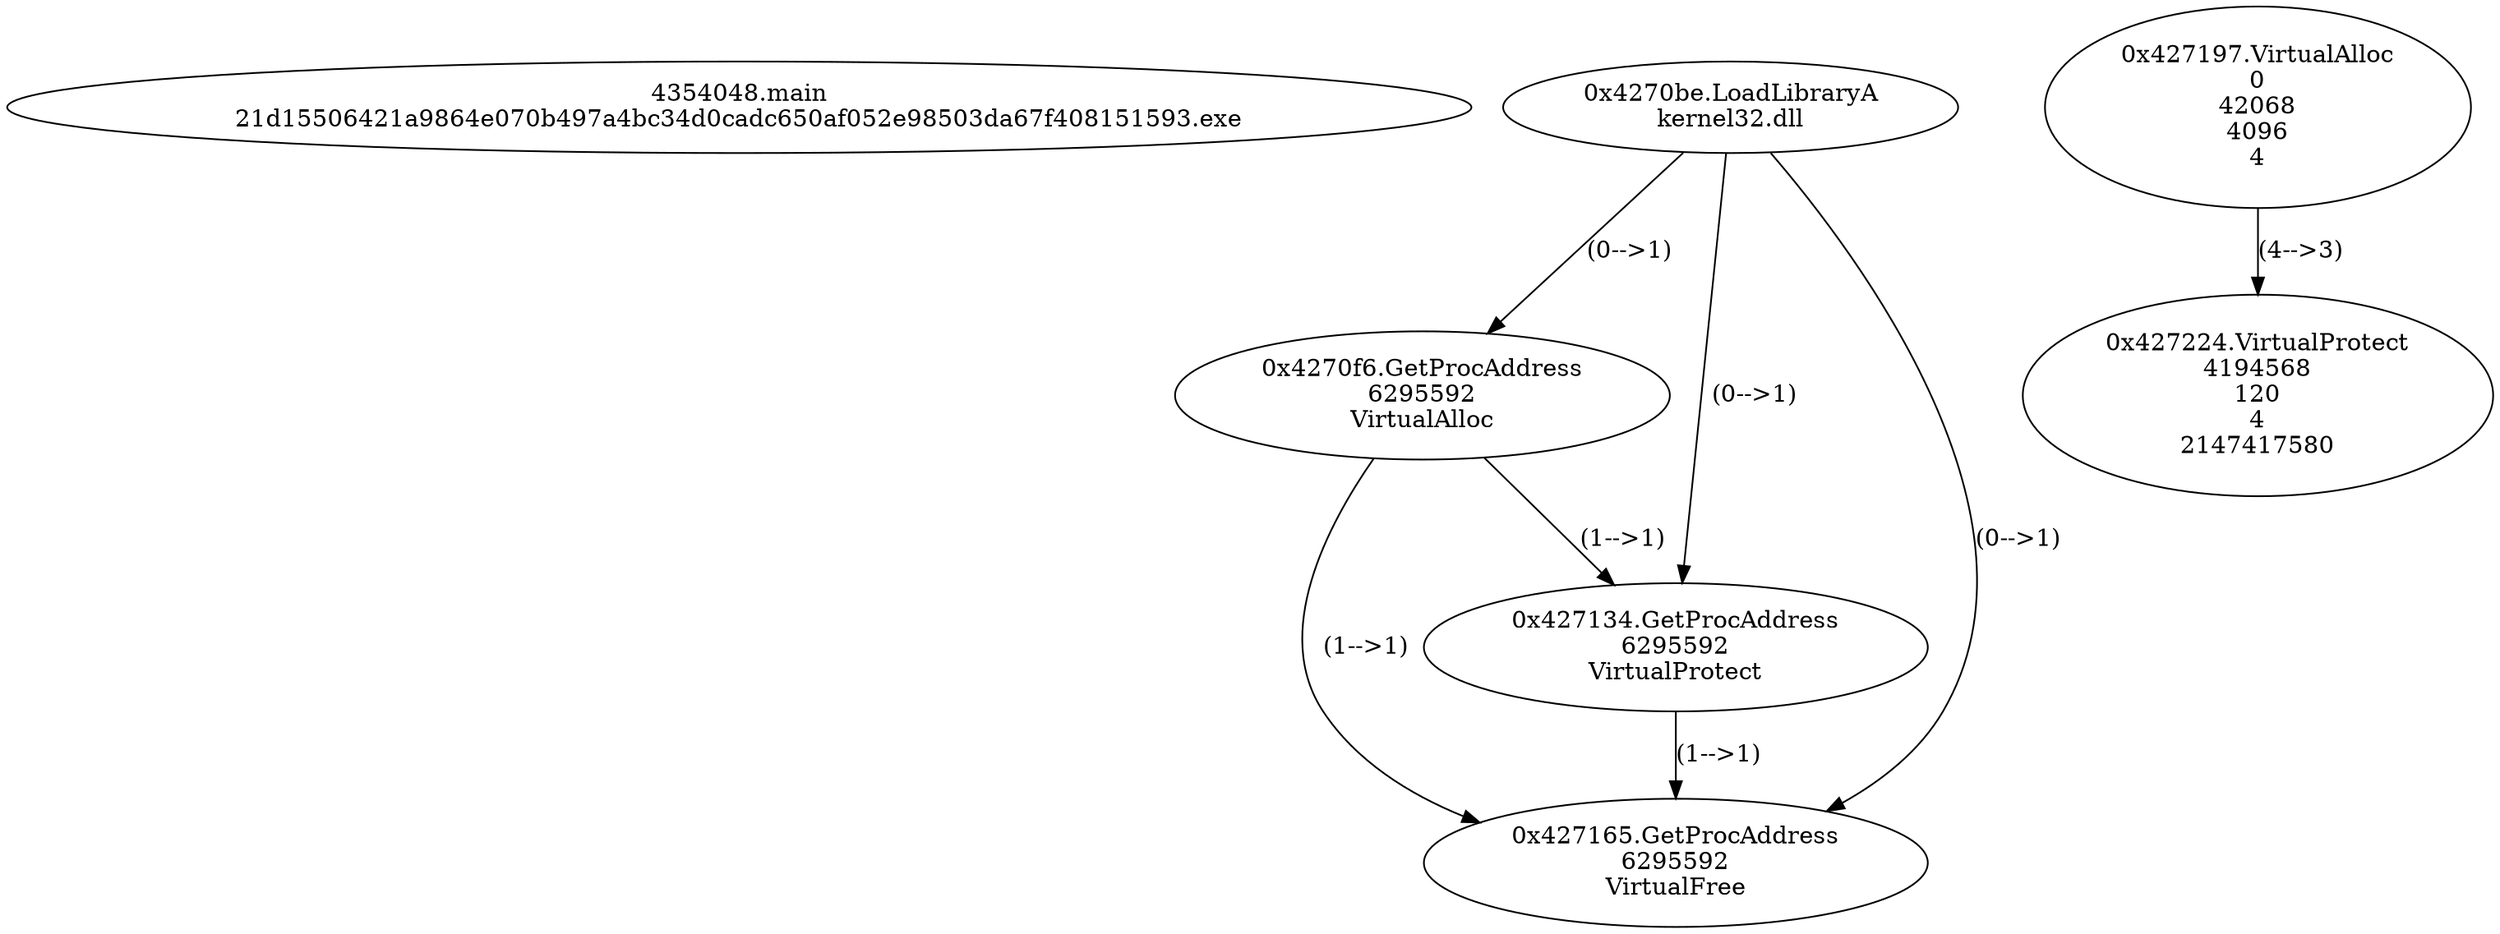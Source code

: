 // Global SCDG with merge call
digraph {
	0 [label="4354048.main
21d15506421a9864e070b497a4bc34d0cadc650af052e98503da67f408151593.exe"]
	1 [label="0x4270be.LoadLibraryA
kernel32.dll"]
	2 [label="0x4270f6.GetProcAddress
6295592
VirtualAlloc"]
	1 -> 2 [label="(0-->1)"]
	3 [label="0x427134.GetProcAddress
6295592
VirtualProtect"]
	1 -> 3 [label="(0-->1)"]
	2 -> 3 [label="(1-->1)"]
	4 [label="0x427165.GetProcAddress
6295592
VirtualFree"]
	1 -> 4 [label="(0-->1)"]
	2 -> 4 [label="(1-->1)"]
	3 -> 4 [label="(1-->1)"]
	5 [label="0x427197.VirtualAlloc
0
42068
4096
4"]
	6 [label="0x427224.VirtualProtect
4194568
120
4
2147417580"]
	5 -> 6 [label="(4-->3)"]
}
